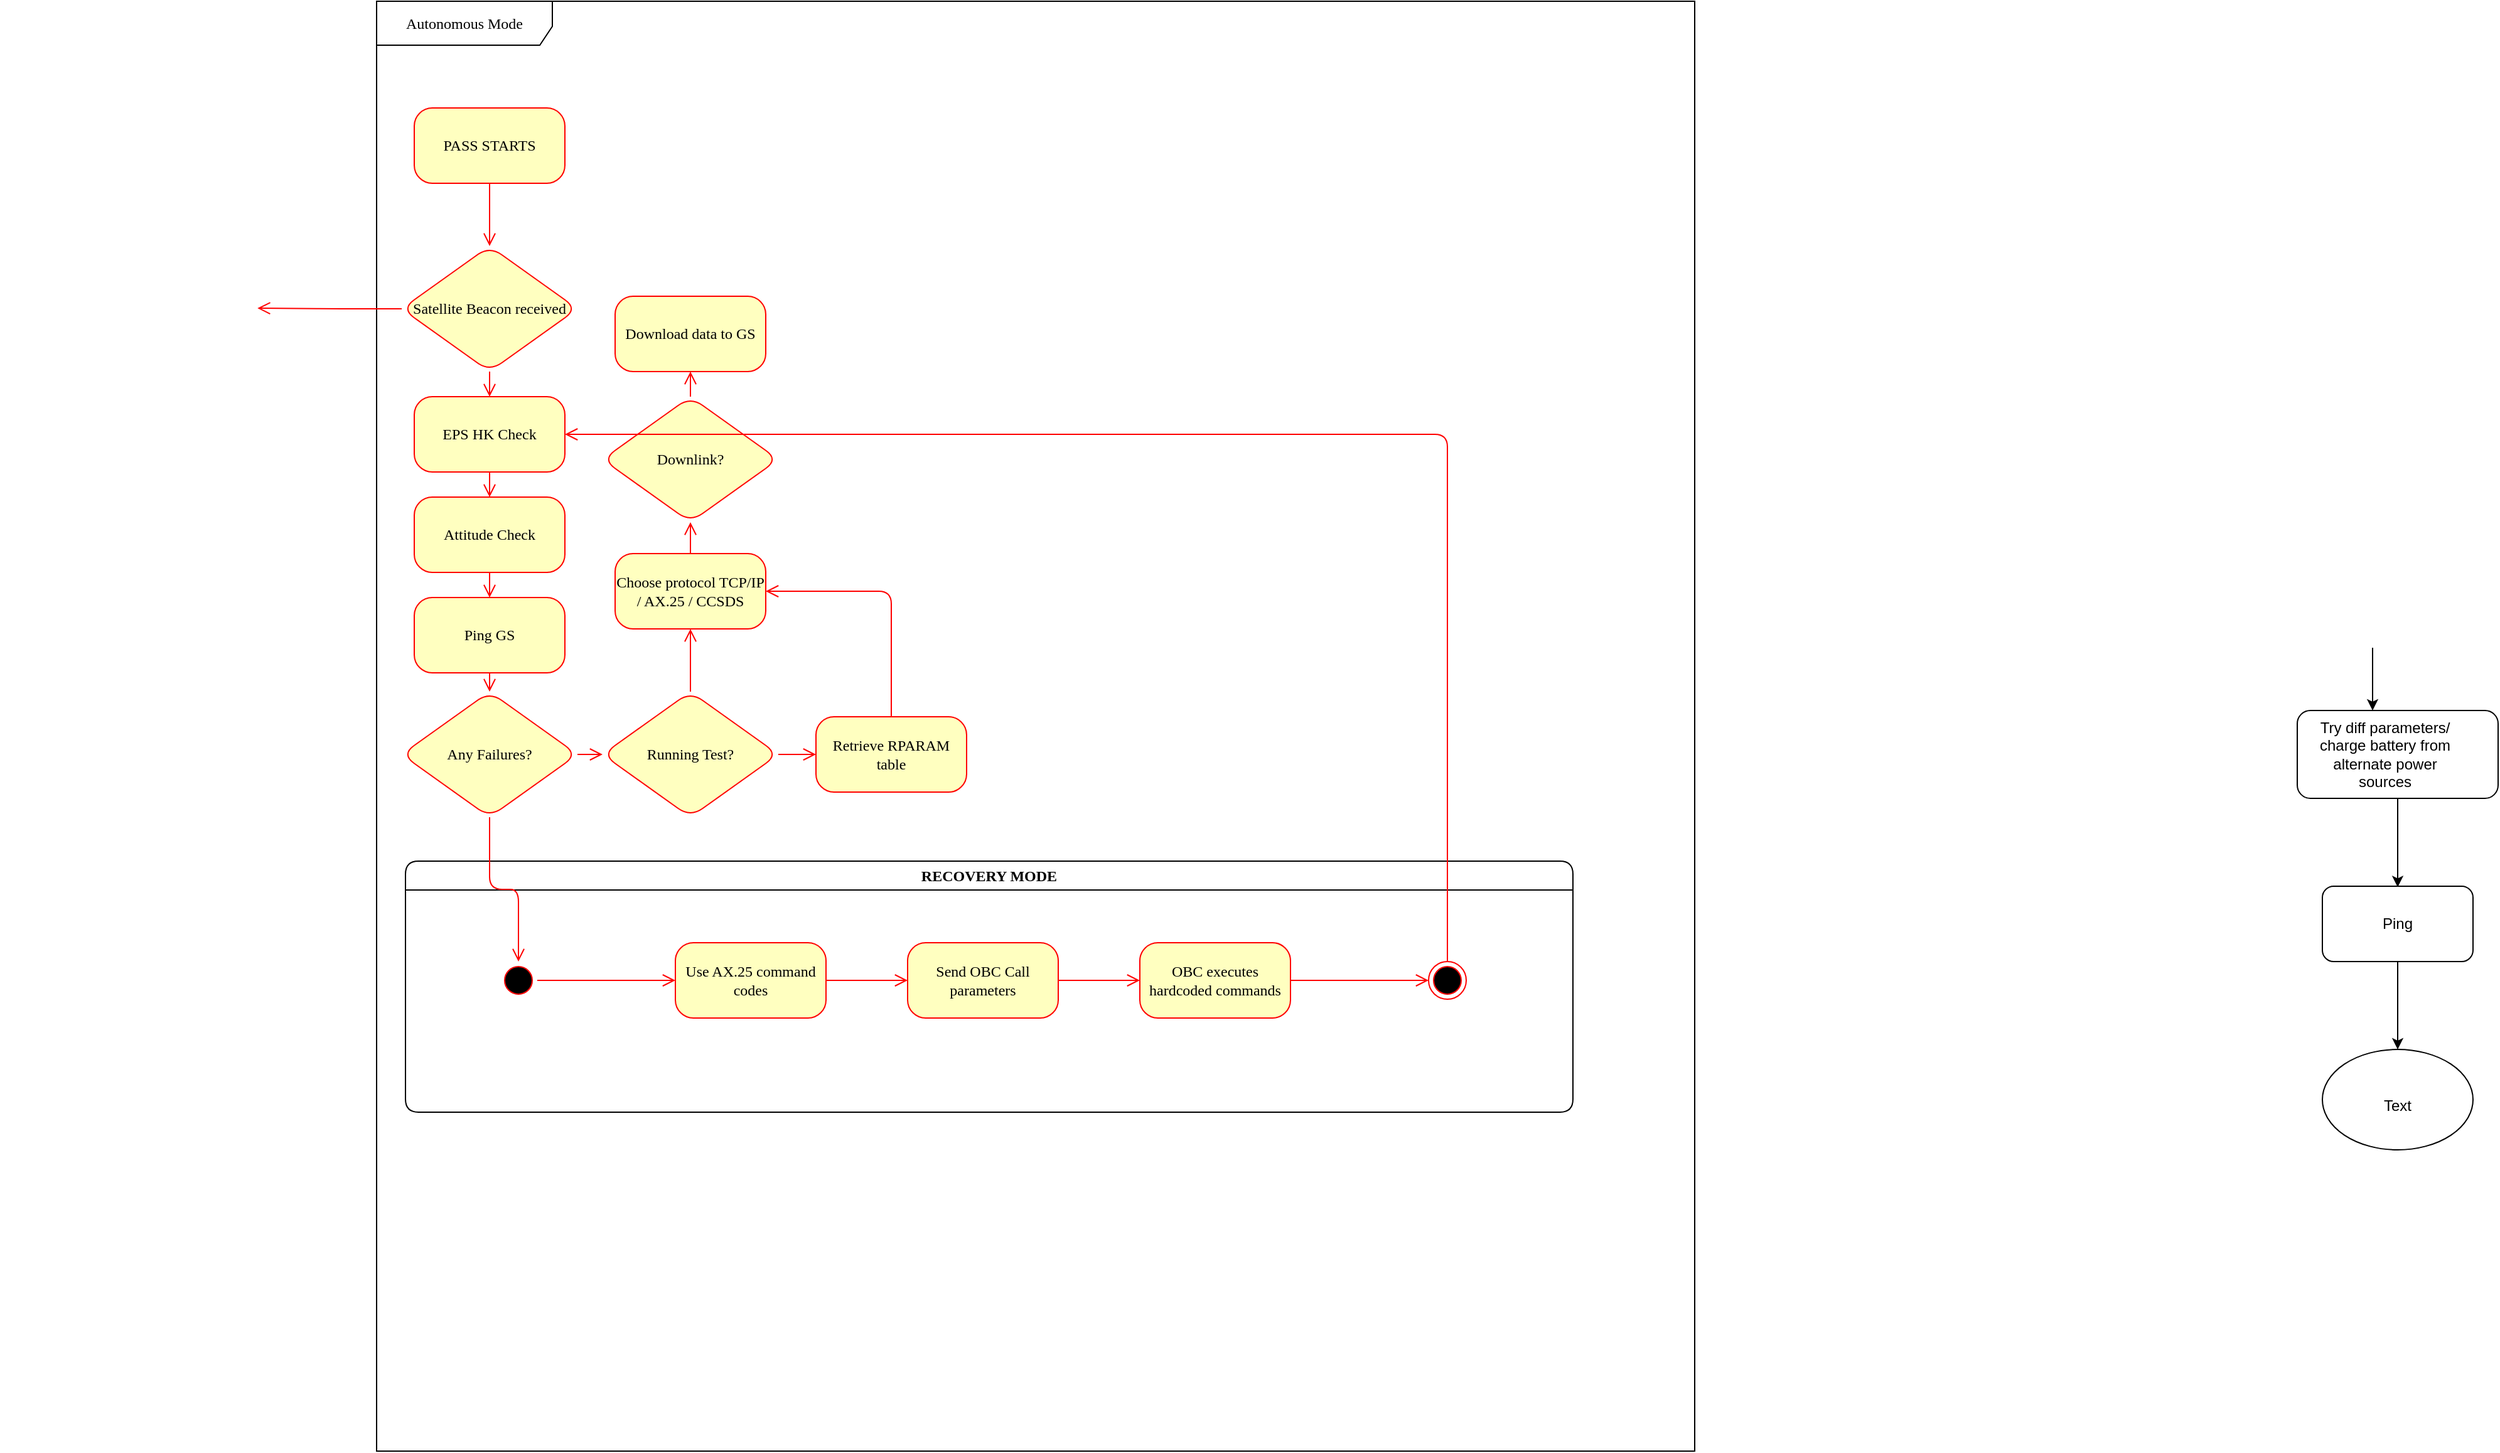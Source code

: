 <mxfile version="25.0.1">
  <diagram name="Page-1" id="58cdce13-f638-feb5-8d6f-7d28b1aa9fa0">
    <mxGraphModel dx="2391" dy="827" grid="1" gridSize="10" guides="1" tooltips="1" connect="1" arrows="1" fold="1" page="1" pageScale="1" pageWidth="1100" pageHeight="850" background="none" math="0" shadow="0">
      <root>
        <mxCell id="0" />
        <mxCell id="1" parent="0" />
        <mxCell id="2a3bc250acf0617d-8" value="Autonomous Mode" style="shape=umlFrame;whiteSpace=wrap;html=1;rounded=1;shadow=0;comic=0;labelBackgroundColor=none;strokeWidth=1;fontFamily=Verdana;fontSize=12;align=center;width=140;height=35;movable=0;resizable=0;rotatable=0;deletable=0;editable=0;locked=1;connectable=0;" parent="1" vertex="1">
          <mxGeometry x="30" y="35" width="1050" height="1155" as="geometry" />
        </mxCell>
        <mxCell id="2a3bc250acf0617d-7" value="RECOVERY MODE" style="swimlane;whiteSpace=wrap;html=1;rounded=1;shadow=0;comic=0;labelBackgroundColor=none;strokeWidth=1;fontFamily=Verdana;fontSize=12;align=center;" parent="1" vertex="1">
          <mxGeometry x="53" y="720" width="930" height="200" as="geometry" />
        </mxCell>
        <mxCell id="3cde6dad864a17aa-10" style="edgeStyle=elbowEdgeStyle;html=1;labelBackgroundColor=none;endArrow=open;endSize=8;strokeColor=#ff0000;fontFamily=Verdana;fontSize=12;align=left;" parent="2a3bc250acf0617d-7" source="382b91b5511bd0f7-8" target="3cde6dad864a17aa-1" edge="1">
          <mxGeometry relative="1" as="geometry" />
        </mxCell>
        <mxCell id="382b91b5511bd0f7-8" value="Use AX.25 command codes" style="rounded=1;whiteSpace=wrap;html=1;arcSize=24;fillColor=#ffffc0;strokeColor=#ff0000;shadow=0;comic=0;labelBackgroundColor=none;fontFamily=Verdana;fontSize=12;fontColor=#000000;align=center;" parent="2a3bc250acf0617d-7" vertex="1">
          <mxGeometry x="215" y="65" width="120" height="60" as="geometry" />
        </mxCell>
        <mxCell id="24f968d109e7d6b4-3" value="" style="ellipse;html=1;shape=endState;fillColor=#000000;strokeColor=#ff0000;rounded=1;shadow=0;comic=0;labelBackgroundColor=none;fontFamily=Verdana;fontSize=12;fontColor=#000000;align=center;" parent="2a3bc250acf0617d-7" vertex="1">
          <mxGeometry x="815" y="80" width="30" height="30" as="geometry" />
        </mxCell>
        <mxCell id="3cde6dad864a17aa-9" style="edgeStyle=elbowEdgeStyle;html=1;labelBackgroundColor=none;endArrow=open;endSize=8;strokeColor=#ff0000;fontFamily=Verdana;fontSize=12;align=left;" parent="2a3bc250acf0617d-7" source="2a3bc250acf0617d-3" target="382b91b5511bd0f7-8" edge="1">
          <mxGeometry relative="1" as="geometry" />
        </mxCell>
        <mxCell id="2a3bc250acf0617d-3" value="" style="ellipse;html=1;shape=startState;fillColor=#000000;strokeColor=#ff0000;rounded=1;shadow=0;comic=0;labelBackgroundColor=none;fontFamily=Verdana;fontSize=12;fontColor=#000000;align=center;direction=south;" parent="2a3bc250acf0617d-7" vertex="1">
          <mxGeometry x="75" y="80" width="30" height="30" as="geometry" />
        </mxCell>
        <mxCell id="3cde6dad864a17aa-11" style="edgeStyle=elbowEdgeStyle;html=1;labelBackgroundColor=none;endArrow=open;endSize=8;strokeColor=#ff0000;fontFamily=Verdana;fontSize=12;align=left;" parent="2a3bc250acf0617d-7" source="3cde6dad864a17aa-1" target="3cde6dad864a17aa-2" edge="1">
          <mxGeometry relative="1" as="geometry" />
        </mxCell>
        <mxCell id="3cde6dad864a17aa-1" value="Send OBC Call parameters" style="rounded=1;whiteSpace=wrap;html=1;arcSize=24;fillColor=#ffffc0;strokeColor=#ff0000;shadow=0;comic=0;labelBackgroundColor=none;fontFamily=Verdana;fontSize=12;fontColor=#000000;align=center;" parent="2a3bc250acf0617d-7" vertex="1">
          <mxGeometry x="400" y="65" width="120" height="60" as="geometry" />
        </mxCell>
        <mxCell id="3cde6dad864a17aa-12" style="edgeStyle=elbowEdgeStyle;html=1;labelBackgroundColor=none;endArrow=open;endSize=8;strokeColor=#ff0000;fontFamily=Verdana;fontSize=12;align=left;" parent="2a3bc250acf0617d-7" source="3cde6dad864a17aa-2" target="24f968d109e7d6b4-3" edge="1">
          <mxGeometry relative="1" as="geometry" />
        </mxCell>
        <mxCell id="3cde6dad864a17aa-2" value="OBC executes hardcoded commands" style="rounded=1;whiteSpace=wrap;html=1;arcSize=24;fillColor=#ffffc0;strokeColor=#ff0000;shadow=0;comic=0;labelBackgroundColor=none;fontFamily=Verdana;fontSize=12;fontColor=#000000;align=center;" parent="2a3bc250acf0617d-7" vertex="1">
          <mxGeometry x="585" y="65" width="120" height="60" as="geometry" />
        </mxCell>
        <mxCell id="h5QWH49wDcvbs4DOVRUF-24" value="" style="endArrow=classic;html=1;rounded=0;exitX=0.5;exitY=1;exitDx=0;exitDy=0;" parent="1" edge="1">
          <mxGeometry width="50" height="50" relative="1" as="geometry">
            <mxPoint x="1620" y="550" as="sourcePoint" />
            <mxPoint x="1620" y="600" as="targetPoint" />
          </mxGeometry>
        </mxCell>
        <mxCell id="h5QWH49wDcvbs4DOVRUF-25" value="" style="rounded=1;whiteSpace=wrap;html=1;" parent="1" vertex="1">
          <mxGeometry x="1560" y="600" width="160" height="70" as="geometry" />
        </mxCell>
        <mxCell id="h5QWH49wDcvbs4DOVRUF-26" value="Try diff parameters/ charge battery from alternate power sources" style="text;html=1;align=center;verticalAlign=middle;whiteSpace=wrap;rounded=0;" parent="1" vertex="1">
          <mxGeometry x="1570" y="620" width="120" height="30" as="geometry" />
        </mxCell>
        <mxCell id="h5QWH49wDcvbs4DOVRUF-27" value="" style="endArrow=classic;html=1;rounded=0;" parent="1" source="h5QWH49wDcvbs4DOVRUF-25" edge="1">
          <mxGeometry width="50" height="50" relative="1" as="geometry">
            <mxPoint x="1640" y="720" as="sourcePoint" />
            <mxPoint x="1640" y="740.711" as="targetPoint" />
          </mxGeometry>
        </mxCell>
        <mxCell id="h5QWH49wDcvbs4DOVRUF-28" value="" style="rounded=1;whiteSpace=wrap;html=1;" parent="1" vertex="1">
          <mxGeometry x="1580" y="740" width="120" height="60" as="geometry" />
        </mxCell>
        <mxCell id="h5QWH49wDcvbs4DOVRUF-29" value="Ping" style="text;html=1;align=center;verticalAlign=middle;whiteSpace=wrap;rounded=0;" parent="1" vertex="1">
          <mxGeometry x="1610" y="755" width="60" height="30" as="geometry" />
        </mxCell>
        <mxCell id="h5QWH49wDcvbs4DOVRUF-30" value="" style="endArrow=classic;html=1;rounded=0;exitX=0.5;exitY=1;exitDx=0;exitDy=0;" parent="1" source="h5QWH49wDcvbs4DOVRUF-28" edge="1">
          <mxGeometry width="50" height="50" relative="1" as="geometry">
            <mxPoint x="1620" y="870" as="sourcePoint" />
            <mxPoint x="1640" y="870" as="targetPoint" />
          </mxGeometry>
        </mxCell>
        <mxCell id="h5QWH49wDcvbs4DOVRUF-31" value="" style="ellipse;whiteSpace=wrap;html=1;" parent="1" vertex="1">
          <mxGeometry x="1580" y="870" width="120" height="80" as="geometry" />
        </mxCell>
        <mxCell id="h5QWH49wDcvbs4DOVRUF-32" value="Text" style="text;html=1;align=center;verticalAlign=middle;whiteSpace=wrap;rounded=0;" parent="1" vertex="1">
          <mxGeometry x="1610" y="900" width="60" height="30" as="geometry" />
        </mxCell>
        <mxCell id="WgPyda2361uFBX1S1SH9-4" style="edgeStyle=orthogonalEdgeStyle;shape=connector;rounded=1;orthogonalLoop=1;jettySize=auto;html=1;exitX=0.5;exitY=1;exitDx=0;exitDy=0;strokeColor=#ff0000;align=left;verticalAlign=middle;fontFamily=Verdana;fontSize=12;fontColor=default;labelBackgroundColor=none;endArrow=open;endSize=8;entryX=0.5;entryY=0;entryDx=0;entryDy=0;" edge="1" parent="1" source="WgPyda2361uFBX1S1SH9-2" target="WgPyda2361uFBX1S1SH9-6">
          <mxGeometry relative="1" as="geometry">
            <mxPoint x="120" y="222.5" as="targetPoint" />
          </mxGeometry>
        </mxCell>
        <mxCell id="WgPyda2361uFBX1S1SH9-2" value="PASS STARTS" style="rounded=1;whiteSpace=wrap;html=1;arcSize=24;fillColor=#ffffc0;strokeColor=#ff0000;shadow=0;comic=0;labelBackgroundColor=none;fontFamily=Verdana;fontSize=12;fontColor=#000000;align=center;" vertex="1" parent="1">
          <mxGeometry x="60" y="120" width="120" height="60" as="geometry" />
        </mxCell>
        <mxCell id="WgPyda2361uFBX1S1SH9-5" value="" style="shape=image;imageAspect=0;aspect=fixed;verticalLabelPosition=bottom;verticalAlign=top;rounded=1;shadow=0;comic=0;strokeColor=#ff0000;align=center;arcSize=24;fontFamily=Verdana;fontSize=12;fontColor=default;labelBackgroundColor=none;fillColor=#ffffc0;image=https://i.pinimg.com/originals/16/78/bf/1678bfc0865b61693315d4c26120a6c4.jpg;" vertex="1" parent="1">
          <mxGeometry x="-270" y="206" width="205.12" height="147" as="geometry" />
        </mxCell>
        <mxCell id="WgPyda2361uFBX1S1SH9-8" value="" style="edgeStyle=orthogonalEdgeStyle;shape=connector;rounded=1;orthogonalLoop=1;jettySize=auto;html=1;exitX=0;exitY=0.5;exitDx=0;exitDy=0;entryX=1;entryY=0.5;entryDx=0;entryDy=0;strokeColor=#ff0000;align=left;verticalAlign=middle;fontFamily=Verdana;fontSize=12;fontColor=default;labelBackgroundColor=none;endArrow=open;endSize=8;" edge="1" parent="1" source="WgPyda2361uFBX1S1SH9-6" target="WgPyda2361uFBX1S1SH9-5">
          <mxGeometry x="0.57" y="-9" relative="1" as="geometry">
            <mxPoint x="-1" as="offset" />
          </mxGeometry>
        </mxCell>
        <mxCell id="WgPyda2361uFBX1S1SH9-11" style="edgeStyle=orthogonalEdgeStyle;shape=connector;rounded=1;orthogonalLoop=1;jettySize=auto;html=1;exitX=0.5;exitY=1;exitDx=0;exitDy=0;entryX=0.5;entryY=0;entryDx=0;entryDy=0;strokeColor=#ff0000;align=left;verticalAlign=middle;fontFamily=Verdana;fontSize=12;fontColor=default;labelBackgroundColor=none;endArrow=open;endSize=8;" edge="1" parent="1" source="WgPyda2361uFBX1S1SH9-6" target="WgPyda2361uFBX1S1SH9-10">
          <mxGeometry relative="1" as="geometry" />
        </mxCell>
        <mxCell id="WgPyda2361uFBX1S1SH9-6" value="Satellite Beacon received" style="rhombus;whiteSpace=wrap;html=1;rounded=1;shadow=0;comic=0;strokeColor=#ff0000;align=center;verticalAlign=middle;arcSize=24;fontFamily=Verdana;fontSize=12;fontColor=default;labelBackgroundColor=none;fillColor=#ffffc0;" vertex="1" parent="1">
          <mxGeometry x="50" y="230" width="140" height="100" as="geometry" />
        </mxCell>
        <mxCell id="WgPyda2361uFBX1S1SH9-13" style="edgeStyle=orthogonalEdgeStyle;shape=connector;rounded=1;orthogonalLoop=1;jettySize=auto;html=1;exitX=0.5;exitY=1;exitDx=0;exitDy=0;entryX=0.5;entryY=0;entryDx=0;entryDy=0;strokeColor=#ff0000;align=left;verticalAlign=middle;fontFamily=Verdana;fontSize=12;fontColor=default;labelBackgroundColor=none;endArrow=open;endSize=8;" edge="1" parent="1" source="WgPyda2361uFBX1S1SH9-10" target="WgPyda2361uFBX1S1SH9-12">
          <mxGeometry relative="1" as="geometry" />
        </mxCell>
        <mxCell id="WgPyda2361uFBX1S1SH9-10" value="EPS HK Check" style="rounded=1;whiteSpace=wrap;html=1;arcSize=24;fillColor=#ffffc0;strokeColor=#ff0000;shadow=0;comic=0;labelBackgroundColor=none;fontFamily=Verdana;fontSize=12;fontColor=#000000;align=center;" vertex="1" parent="1">
          <mxGeometry x="60" y="350" width="120" height="60" as="geometry" />
        </mxCell>
        <mxCell id="WgPyda2361uFBX1S1SH9-15" style="edgeStyle=orthogonalEdgeStyle;shape=connector;rounded=1;orthogonalLoop=1;jettySize=auto;html=1;exitX=0.5;exitY=1;exitDx=0;exitDy=0;strokeColor=#ff0000;align=left;verticalAlign=middle;fontFamily=Verdana;fontSize=12;fontColor=default;labelBackgroundColor=none;endArrow=open;endSize=8;entryX=0.5;entryY=0;entryDx=0;entryDy=0;" edge="1" parent="1" source="WgPyda2361uFBX1S1SH9-12" target="WgPyda2361uFBX1S1SH9-16">
          <mxGeometry relative="1" as="geometry">
            <mxPoint x="120" y="520" as="targetPoint" />
          </mxGeometry>
        </mxCell>
        <mxCell id="WgPyda2361uFBX1S1SH9-12" value="Attitude Check" style="rounded=1;whiteSpace=wrap;html=1;arcSize=24;fillColor=#ffffc0;strokeColor=#ff0000;shadow=0;comic=0;labelBackgroundColor=none;fontFamily=Verdana;fontSize=12;fontColor=#000000;align=center;" vertex="1" parent="1">
          <mxGeometry x="60" y="430" width="120" height="60" as="geometry" />
        </mxCell>
        <mxCell id="WgPyda2361uFBX1S1SH9-22" style="edgeStyle=orthogonalEdgeStyle;shape=connector;rounded=1;orthogonalLoop=1;jettySize=auto;html=1;exitX=0.5;exitY=1;exitDx=0;exitDy=0;entryX=0.5;entryY=0;entryDx=0;entryDy=0;strokeColor=#ff0000;align=left;verticalAlign=middle;fontFamily=Verdana;fontSize=12;fontColor=default;labelBackgroundColor=none;endArrow=open;endSize=8;" edge="1" parent="1" source="WgPyda2361uFBX1S1SH9-16" target="WgPyda2361uFBX1S1SH9-24">
          <mxGeometry relative="1" as="geometry">
            <mxPoint x="120" y="590" as="targetPoint" />
            <Array as="points" />
          </mxGeometry>
        </mxCell>
        <mxCell id="WgPyda2361uFBX1S1SH9-16" value="Ping GS" style="rounded=1;whiteSpace=wrap;html=1;arcSize=24;fillColor=#ffffc0;strokeColor=#ff0000;shadow=0;comic=0;labelBackgroundColor=none;fontFamily=Verdana;fontSize=12;fontColor=#000000;align=center;" vertex="1" parent="1">
          <mxGeometry x="60" y="510" width="120" height="60" as="geometry" />
        </mxCell>
        <mxCell id="WgPyda2361uFBX1S1SH9-27" style="edgeStyle=orthogonalEdgeStyle;shape=connector;rounded=1;orthogonalLoop=1;jettySize=auto;html=1;exitX=1;exitY=0.5;exitDx=0;exitDy=0;entryX=0;entryY=0.5;entryDx=0;entryDy=0;strokeColor=#ff0000;align=left;verticalAlign=middle;fontFamily=Verdana;fontSize=12;fontColor=default;labelBackgroundColor=none;endArrow=open;endSize=8;" edge="1" parent="1" source="WgPyda2361uFBX1S1SH9-24" target="WgPyda2361uFBX1S1SH9-28">
          <mxGeometry relative="1" as="geometry">
            <mxPoint x="220" y="635" as="targetPoint" />
          </mxGeometry>
        </mxCell>
        <mxCell id="WgPyda2361uFBX1S1SH9-38" style="edgeStyle=orthogonalEdgeStyle;shape=connector;rounded=1;orthogonalLoop=1;jettySize=auto;html=1;exitX=0.5;exitY=1;exitDx=0;exitDy=0;entryX=0;entryY=0.5;entryDx=0;entryDy=0;strokeColor=#ff0000;align=left;verticalAlign=middle;fontFamily=Verdana;fontSize=12;fontColor=default;labelBackgroundColor=none;endArrow=open;endSize=8;" edge="1" parent="1" source="WgPyda2361uFBX1S1SH9-24" target="2a3bc250acf0617d-3">
          <mxGeometry relative="1" as="geometry" />
        </mxCell>
        <mxCell id="WgPyda2361uFBX1S1SH9-24" value="Any Failures?" style="rhombus;whiteSpace=wrap;html=1;rounded=1;shadow=0;comic=0;strokeColor=#ff0000;align=center;verticalAlign=middle;arcSize=24;fontFamily=Verdana;fontSize=12;fontColor=default;labelBackgroundColor=none;fillColor=#ffffc0;" vertex="1" parent="1">
          <mxGeometry x="50" y="585" width="140" height="100" as="geometry" />
        </mxCell>
        <mxCell id="WgPyda2361uFBX1S1SH9-30" style="edgeStyle=orthogonalEdgeStyle;shape=connector;rounded=1;orthogonalLoop=1;jettySize=auto;html=1;exitX=1;exitY=0.5;exitDx=0;exitDy=0;entryX=0;entryY=0.5;entryDx=0;entryDy=0;strokeColor=#ff0000;align=left;verticalAlign=middle;fontFamily=Verdana;fontSize=12;fontColor=default;labelBackgroundColor=none;endArrow=open;endSize=8;" edge="1" parent="1" source="WgPyda2361uFBX1S1SH9-28" target="WgPyda2361uFBX1S1SH9-29">
          <mxGeometry relative="1" as="geometry" />
        </mxCell>
        <mxCell id="WgPyda2361uFBX1S1SH9-32" style="edgeStyle=orthogonalEdgeStyle;shape=connector;rounded=1;orthogonalLoop=1;jettySize=auto;html=1;exitX=0.5;exitY=0;exitDx=0;exitDy=0;entryX=0.5;entryY=1;entryDx=0;entryDy=0;strokeColor=#ff0000;align=left;verticalAlign=middle;fontFamily=Verdana;fontSize=12;fontColor=default;labelBackgroundColor=none;endArrow=open;endSize=8;" edge="1" parent="1" source="WgPyda2361uFBX1S1SH9-28" target="WgPyda2361uFBX1S1SH9-31">
          <mxGeometry relative="1" as="geometry" />
        </mxCell>
        <mxCell id="WgPyda2361uFBX1S1SH9-28" value="Running Test?" style="rhombus;whiteSpace=wrap;html=1;rounded=1;shadow=0;comic=0;strokeColor=#ff0000;align=center;verticalAlign=middle;arcSize=24;fontFamily=Verdana;fontSize=12;fontColor=default;labelBackgroundColor=none;fillColor=#ffffc0;" vertex="1" parent="1">
          <mxGeometry x="210" y="585" width="140" height="100" as="geometry" />
        </mxCell>
        <mxCell id="WgPyda2361uFBX1S1SH9-33" style="edgeStyle=orthogonalEdgeStyle;shape=connector;rounded=1;orthogonalLoop=1;jettySize=auto;html=1;exitX=0.5;exitY=0;exitDx=0;exitDy=0;entryX=1;entryY=0.5;entryDx=0;entryDy=0;strokeColor=#ff0000;align=left;verticalAlign=middle;fontFamily=Verdana;fontSize=12;fontColor=default;labelBackgroundColor=none;endArrow=open;endSize=8;" edge="1" parent="1" source="WgPyda2361uFBX1S1SH9-29" target="WgPyda2361uFBX1S1SH9-31">
          <mxGeometry relative="1" as="geometry" />
        </mxCell>
        <mxCell id="WgPyda2361uFBX1S1SH9-29" value="Retrieve RPARAM table" style="rounded=1;whiteSpace=wrap;html=1;arcSize=24;fillColor=#ffffc0;strokeColor=#ff0000;shadow=0;comic=0;labelBackgroundColor=none;fontFamily=Verdana;fontSize=12;fontColor=#000000;align=center;" vertex="1" parent="1">
          <mxGeometry x="380" y="605" width="120" height="60" as="geometry" />
        </mxCell>
        <mxCell id="WgPyda2361uFBX1S1SH9-35" style="edgeStyle=orthogonalEdgeStyle;shape=connector;rounded=1;orthogonalLoop=1;jettySize=auto;html=1;exitX=0.5;exitY=0;exitDx=0;exitDy=0;entryX=0.5;entryY=1;entryDx=0;entryDy=0;strokeColor=#ff0000;align=left;verticalAlign=middle;fontFamily=Verdana;fontSize=12;fontColor=default;labelBackgroundColor=none;endArrow=open;endSize=8;" edge="1" parent="1" source="WgPyda2361uFBX1S1SH9-31" target="WgPyda2361uFBX1S1SH9-34">
          <mxGeometry relative="1" as="geometry" />
        </mxCell>
        <mxCell id="WgPyda2361uFBX1S1SH9-31" value="Choose protocol TCP/IP / AX.25 / CCSDS" style="rounded=1;whiteSpace=wrap;html=1;arcSize=24;fillColor=#ffffc0;strokeColor=#ff0000;shadow=0;comic=0;labelBackgroundColor=none;fontFamily=Verdana;fontSize=12;fontColor=#000000;align=center;" vertex="1" parent="1">
          <mxGeometry x="220" y="475" width="120" height="60" as="geometry" />
        </mxCell>
        <mxCell id="WgPyda2361uFBX1S1SH9-37" style="edgeStyle=orthogonalEdgeStyle;shape=connector;rounded=1;orthogonalLoop=1;jettySize=auto;html=1;exitX=0.5;exitY=0;exitDx=0;exitDy=0;entryX=0.5;entryY=1;entryDx=0;entryDy=0;strokeColor=#ff0000;align=left;verticalAlign=middle;fontFamily=Verdana;fontSize=12;fontColor=default;labelBackgroundColor=none;endArrow=open;endSize=8;" edge="1" parent="1" source="WgPyda2361uFBX1S1SH9-34" target="WgPyda2361uFBX1S1SH9-36">
          <mxGeometry relative="1" as="geometry" />
        </mxCell>
        <mxCell id="WgPyda2361uFBX1S1SH9-34" value="Downlink?" style="rhombus;whiteSpace=wrap;html=1;rounded=1;shadow=0;comic=0;strokeColor=#ff0000;align=center;verticalAlign=middle;arcSize=24;fontFamily=Verdana;fontSize=12;fontColor=default;labelBackgroundColor=none;fillColor=#ffffc0;" vertex="1" parent="1">
          <mxGeometry x="210" y="350" width="140" height="100" as="geometry" />
        </mxCell>
        <mxCell id="WgPyda2361uFBX1S1SH9-36" value="Download data to GS" style="rounded=1;whiteSpace=wrap;html=1;arcSize=24;fillColor=#ffffc0;strokeColor=#ff0000;shadow=0;comic=0;labelBackgroundColor=none;fontFamily=Verdana;fontSize=12;fontColor=#000000;align=center;" vertex="1" parent="1">
          <mxGeometry x="220" y="270" width="120" height="60" as="geometry" />
        </mxCell>
        <mxCell id="WgPyda2361uFBX1S1SH9-39" style="edgeStyle=orthogonalEdgeStyle;shape=connector;rounded=1;orthogonalLoop=1;jettySize=auto;html=1;exitX=0.5;exitY=0;exitDx=0;exitDy=0;strokeColor=#ff0000;align=left;verticalAlign=middle;fontFamily=Verdana;fontSize=12;fontColor=default;labelBackgroundColor=none;endArrow=open;endSize=8;entryX=1;entryY=0.5;entryDx=0;entryDy=0;" edge="1" parent="1" source="24f968d109e7d6b4-3" target="WgPyda2361uFBX1S1SH9-10">
          <mxGeometry relative="1" as="geometry">
            <mxPoint x="153.333" y="380" as="targetPoint" />
          </mxGeometry>
        </mxCell>
      </root>
    </mxGraphModel>
  </diagram>
</mxfile>
